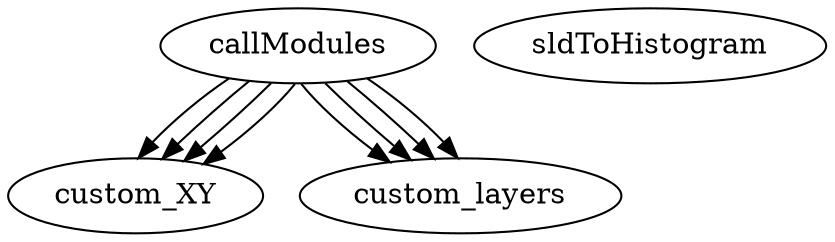 /* Created by mdot for Matlab */
digraph m2html {
  callModules -> custom_XY;
  callModules -> custom_XY;
  callModules -> custom_layers;
  callModules -> custom_layers;
  callModules -> custom_XY;
  callModules -> custom_XY;
  callModules -> custom_layers;
  callModules -> custom_layers;

  callModules [URL="callModules.html"];
  callModules [URL="callModules.html"];
  custom_XY [URL="custom_XY.html"];
  custom_XY [URL="custom_XY.html"];
  custom_layers [URL="custom_layers.html"];
  custom_layers [URL="custom_layers.html"];
  sldToHistogram [URL="sldToHistogram.html"];
  sldToHistogram [URL="sldToHistogram.html"];
}